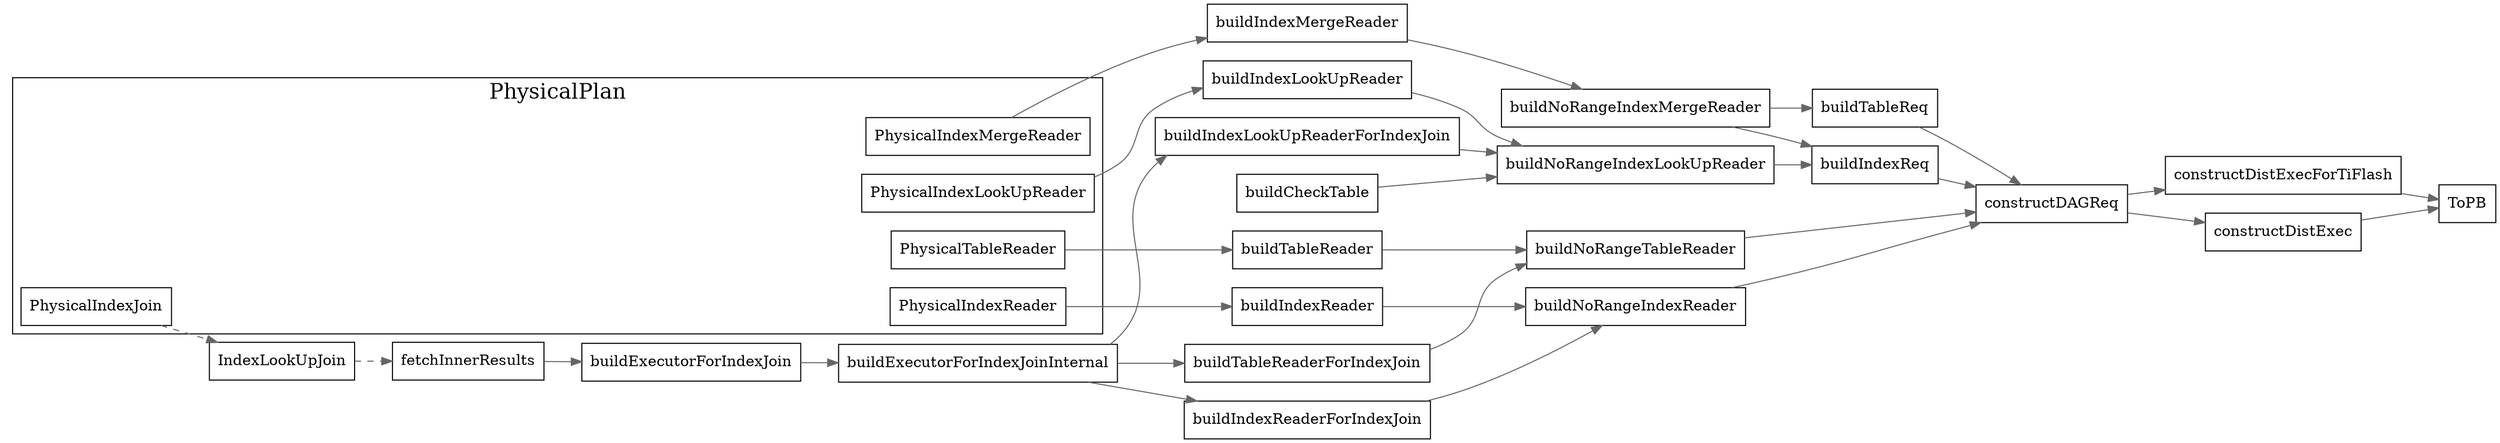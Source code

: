 digraph ToPB {
  node[shape=box];
  edge[color=gray40];
  newrank=true;
  rankdir=LR;
  subgraph cluster_PhysicalPlan {
    graph[label="PhysicalPlan";fontsize=20;];
    PhysicalIndexReader;
    PhysicalTableReader;
    PhysicalIndexMergeReader;
    PhysicalIndexJoin; 
    PhysicalIndexLookUpReader;
  }
  PhysicalIndexReader -> buildIndexReader;
  PhysicalTableReader -> buildTableReader;
  PhysicalIndexMergeReader -> buildIndexMergeReader -> buildNoRangeIndexMergeReader;
  PhysicalIndexJoin -> IndexLookUpJoin -> fetchInnerResults[style=dashed];

  fetchInnerResults -> buildExecutorForIndexJoin -> buildExecutorForIndexJoinInternal -> buildIndexReaderForIndexJoin;
  buildExecutorForIndexJoinInternal -> buildTableReaderForIndexJoin;
  PhysicalIndexLookUpReader -> buildIndexLookUpReader;
  buildExecutorForIndexJoinInternal -> {
    buildIndexLookUpReaderForIndexJoin;
  }

  {
    buildIndexLookUpReaderForIndexJoin ;
    buildIndexLookUpReader;
    buildCheckTable;
  }-> buildNoRangeIndexLookUpReader
  {
    buildIndexReader;
    buildIndexReaderForIndexJoin;
  } -> buildNoRangeIndexReader;
  {
    buildTableReader;
    buildTableReaderForIndexJoin;
  } -> buildNoRangeTableReader;

  {
    buildNoRangeIndexLookUpReader;
    buildNoRangeIndexMergeReader;
  } -> buildIndexReq;

  {
    buildNoRangeIndexMergeReader;
  } -> buildTableReq

  {
    buildNoRangeTableReader;
    buildNoRangeIndexReader;
    buildIndexReq;
    buildTableReq;
  } -> constructDAGReq;

  constructDAGReq -> {
    constructDistExecForTiFlash;
    constructDistExec;
  }
  constructDistExec -> {
    ToPB;
  }
  constructDistExecForTiFlash -> {
    ToPB;
  }
}
